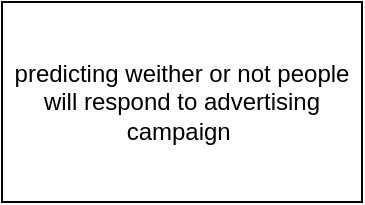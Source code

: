 <mxfile>
    <diagram id="GFmCyySnn-wMeRtQqdIn" name="Page-1">
        <mxGraphModel dx="1358" dy="752" grid="1" gridSize="10" guides="1" tooltips="1" connect="1" arrows="1" fold="1" page="1" pageScale="1" pageWidth="850" pageHeight="1100" math="1" shadow="0">
            <root>
                <mxCell id="0"/>
                <mxCell id="1" parent="0"/>
                <mxCell id="2" value="predicting weither or not people will respond to advertising campaign&amp;nbsp;" style="whiteSpace=wrap;html=1;" parent="1" vertex="1">
                    <mxGeometry x="360" y="50" width="180" height="100" as="geometry"/>
                </mxCell>
            </root>
        </mxGraphModel>
    </diagram>
</mxfile>